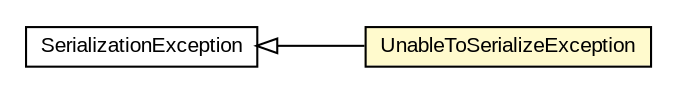 #!/usr/local/bin/dot
#
# Class diagram 
# Generated by UMLGraph version R5_6-24-gf6e263 (http://www.umlgraph.org/)
#

digraph G {
	edge [fontname="arial",fontsize=10,labelfontname="arial",labelfontsize=10];
	node [fontname="arial",fontsize=10,shape=plaintext];
	nodesep=0.25;
	ranksep=0.5;
	rankdir=LR;
	// org.turbogwt.core.http.client.serialization.UnableToSerializeException
	c3833 [label=<<table title="org.turbogwt.core.http.client.serialization.UnableToSerializeException" border="0" cellborder="1" cellspacing="0" cellpadding="2" port="p" bgcolor="lemonChiffon" href="./UnableToSerializeException.html">
		<tr><td><table border="0" cellspacing="0" cellpadding="1">
<tr><td align="center" balign="center"> UnableToSerializeException </td></tr>
		</table></td></tr>
		</table>>, URL="./UnableToSerializeException.html", fontname="arial", fontcolor="black", fontsize=10.0];
	// org.turbogwt.core.http.client.serialization.SerializationException
	c3836 [label=<<table title="org.turbogwt.core.http.client.serialization.SerializationException" border="0" cellborder="1" cellspacing="0" cellpadding="2" port="p" href="./SerializationException.html">
		<tr><td><table border="0" cellspacing="0" cellpadding="1">
<tr><td align="center" balign="center"> SerializationException </td></tr>
		</table></td></tr>
		</table>>, URL="./SerializationException.html", fontname="arial", fontcolor="black", fontsize=10.0];
	//org.turbogwt.core.http.client.serialization.UnableToSerializeException extends org.turbogwt.core.http.client.serialization.SerializationException
	c3836:p -> c3833:p [dir=back,arrowtail=empty];
}

